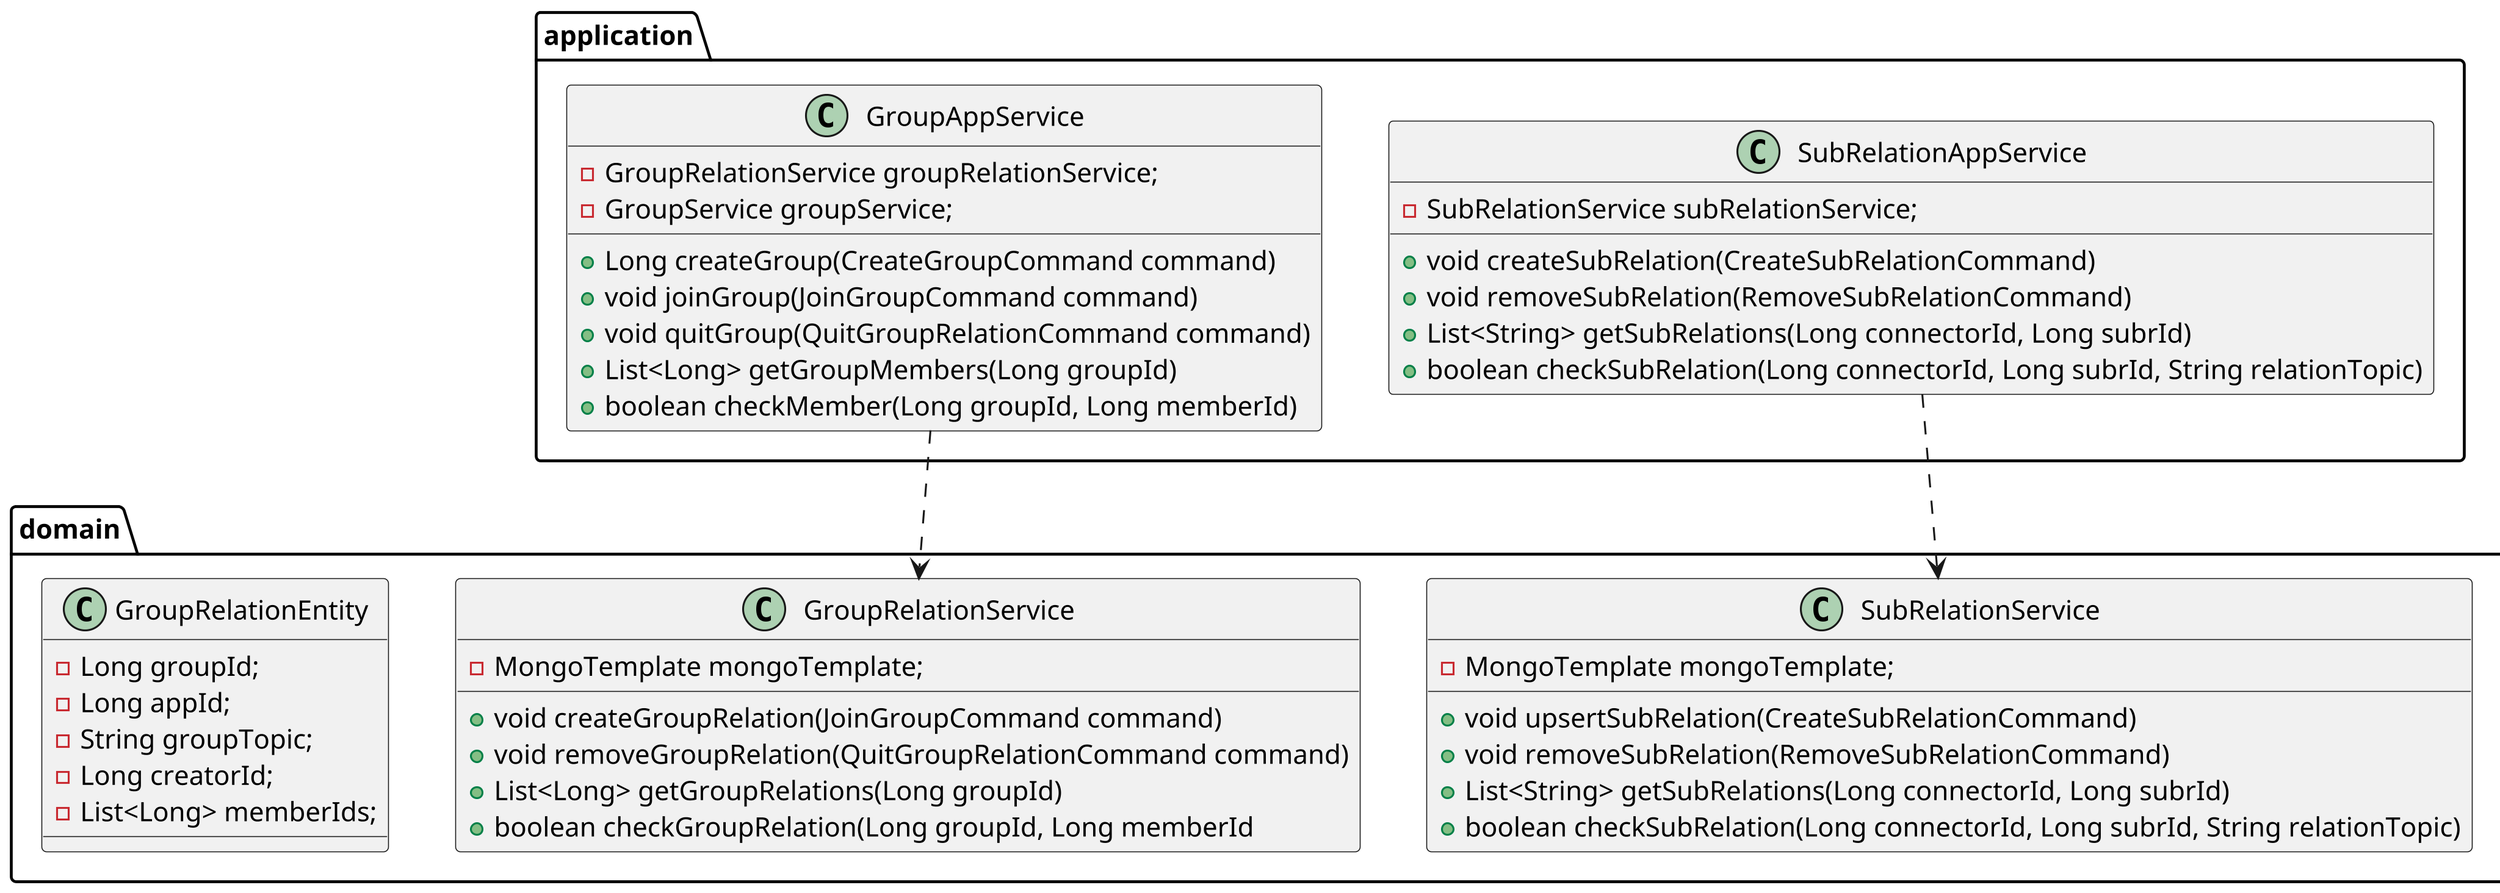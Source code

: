 @startuml
'https://plantuml.com/class-diagram
skinparam shadowing false
skinparam defaultFontName xfonts-wqy
skinparam dpi 300
skinparam activity  {
    DiamondFontSize 14
    ArrowFontSize 14
    FontSize 14
}

package application {
    class SubRelationAppService {
        - SubRelationService subRelationService;
        + void createSubRelation(CreateSubRelationCommand)
        + void removeSubRelation(RemoveSubRelationCommand)
        + List<String> getSubRelations(Long connectorId, Long subrId)
        + boolean checkSubRelation(Long connectorId, Long subrId, String relationTopic)
    }

    class GroupAppService {
        - GroupRelationService groupRelationService;
        - GroupService groupService;
        + Long createGroup(CreateGroupCommand command)
        + void joinGroup(JoinGroupCommand command)
        + void quitGroup(QuitGroupRelationCommand command)
        + List<Long> getGroupMembers(Long groupId)
        + boolean checkMember(Long groupId, Long memberId)
    }
}

package domain {
    class GroupRelationService {
        - MongoTemplate mongoTemplate;
        + void createGroupRelation(JoinGroupCommand command)
        + void removeGroupRelation(QuitGroupRelationCommand command)
        + List<Long> getGroupRelations(Long groupId)
        + boolean checkGroupRelation(Long groupId, Long memberId
    }

    class SubRelationService {
        - MongoTemplate mongoTemplate;
        + void upsertSubRelation(CreateSubRelationCommand)
        + void removeSubRelation(RemoveSubRelationCommand)
        + List<String> getSubRelations(Long connectorId, Long subrId)
        + boolean checkSubRelation(Long connectorId, Long subrId, String relationTopic)
    }

    class GroupRelationEntity {
        - Long groupId;
        - Long appId;
        - String groupTopic;
        - Long creatorId;
        - List<Long> memberIds;
    }

    class SubRelationEntity {
        Long connectorId;
        List<SubRelationItem> relations;
    }
    class SubRelationItem {
        Long subrId;
        String relationTopic;
    }
}
SubRelationAppService ..> SubRelationService
GroupAppService ..> GroupRelationService
SubRelationItem <-* SubRelationEntity
@enduml